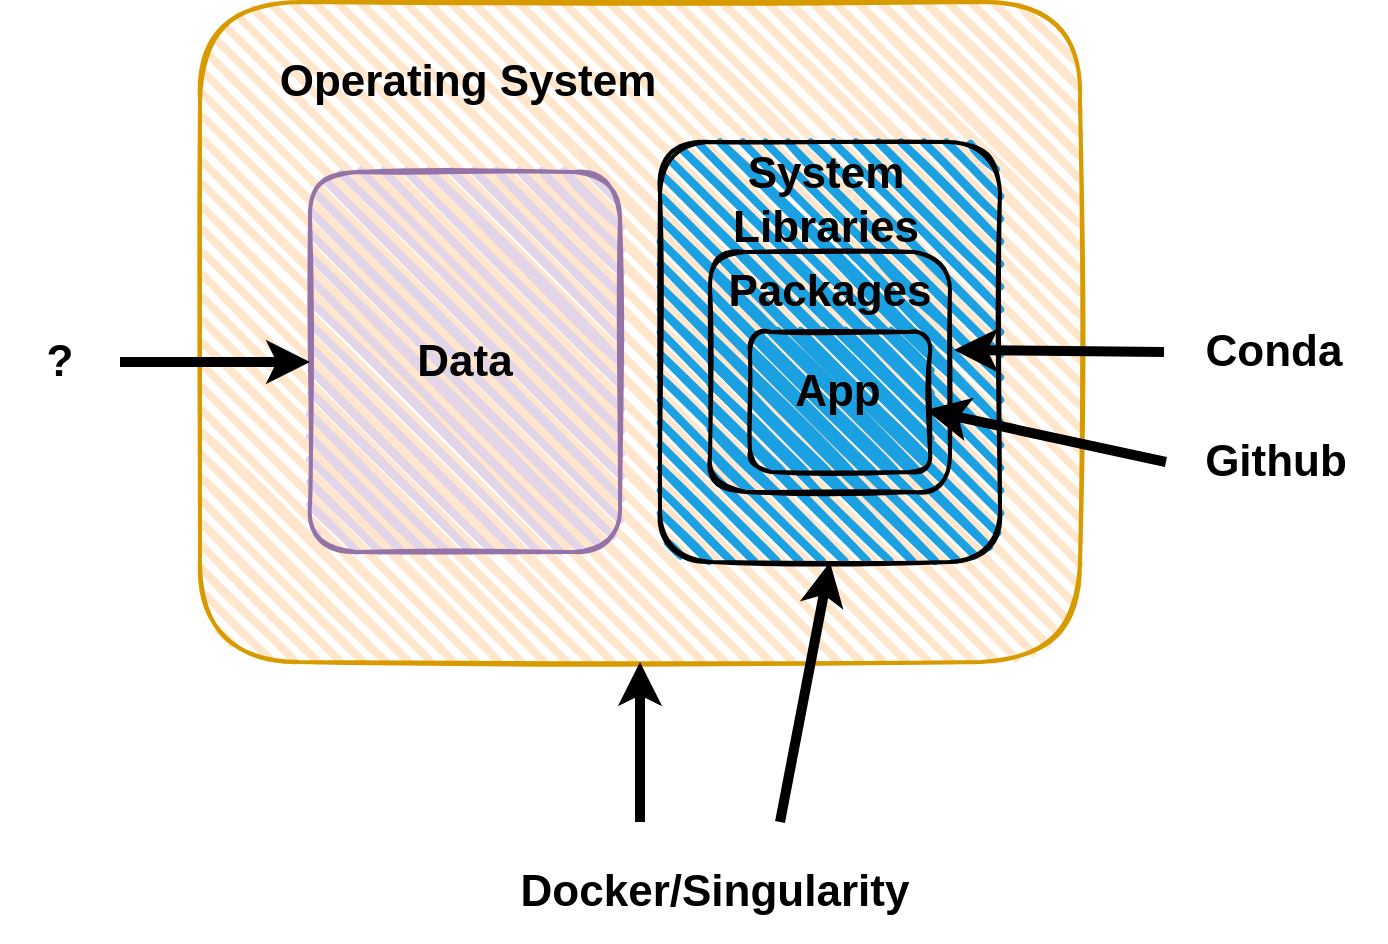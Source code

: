 <mxfile version="14.1.8" type="device"><diagram id="PF_3yQQdwSyfg04R3DZe" name="Page-1"><mxGraphModel dx="1106" dy="822" grid="1" gridSize="10" guides="1" tooltips="1" connect="1" arrows="1" fold="1" page="1" pageScale="1" pageWidth="850" pageHeight="1100" math="0" shadow="0"><root><mxCell id="0"/><mxCell id="1" parent="0"/><mxCell id="FdUQt_3D1w__WPie2QxK-5" value="" style="rounded=1;whiteSpace=wrap;html=1;strokeWidth=2;fillWeight=4;hachureGap=8;hachureAngle=45;fillColor=#ffe6cc;sketch=1;strokeColor=#d79b00;" parent="1" vertex="1"><mxGeometry x="200" y="40" width="440" height="330" as="geometry"/></mxCell><mxCell id="FdUQt_3D1w__WPie2QxK-6" value="&lt;b&gt;&lt;font style=&quot;font-size: 22px&quot;&gt;Data&lt;/font&gt;&lt;/b&gt;" style="rounded=1;whiteSpace=wrap;html=1;strokeWidth=2;fillWeight=4;hachureGap=8;hachureAngle=45;fillColor=#e1d5e7;sketch=1;strokeColor=#9673a6;" parent="1" vertex="1"><mxGeometry x="255" y="125" width="155" height="190" as="geometry"/></mxCell><mxCell id="FdUQt_3D1w__WPie2QxK-7" value="" style="rounded=1;whiteSpace=wrap;html=1;strokeWidth=2;fillWeight=4;hachureGap=8;hachureAngle=45;fillColor=#1ba1e2;sketch=1;" parent="1" vertex="1"><mxGeometry x="430" y="110" width="170" height="210" as="geometry"/></mxCell><mxCell id="FdUQt_3D1w__WPie2QxK-9" value="&lt;b&gt;&lt;font style=&quot;font-size: 22px&quot;&gt;Operating System&lt;/font&gt;&lt;/b&gt;" style="text;html=1;strokeColor=none;fillColor=none;align=center;verticalAlign=middle;whiteSpace=wrap;rounded=0;" parent="1" vertex="1"><mxGeometry x="219" y="70" width="230" height="20" as="geometry"/></mxCell><mxCell id="FdUQt_3D1w__WPie2QxK-10" value="&lt;span style=&quot;font-size: 22px&quot;&gt;&lt;b&gt;System Libraries&lt;/b&gt;&lt;/span&gt;" style="text;html=1;strokeColor=none;fillColor=none;align=center;verticalAlign=middle;whiteSpace=wrap;rounded=0;" parent="1" vertex="1"><mxGeometry x="446" y="126" width="134" height="25" as="geometry"/></mxCell><mxCell id="FdUQt_3D1w__WPie2QxK-11" value="" style="rounded=1;whiteSpace=wrap;html=1;strokeWidth=2;fillWeight=4;hachureGap=8;hachureAngle=45;fillColor=#1ba1e2;sketch=1;" parent="1" vertex="1"><mxGeometry x="455" y="165" width="120" height="120" as="geometry"/></mxCell><mxCell id="FdUQt_3D1w__WPie2QxK-12" value="&lt;b&gt;&lt;font style=&quot;font-size: 22px&quot;&gt;Packages&lt;/font&gt;&lt;/b&gt;" style="text;html=1;strokeColor=none;fillColor=none;align=center;verticalAlign=middle;whiteSpace=wrap;rounded=0;" parent="1" vertex="1"><mxGeometry x="445" y="175" width="140" height="20" as="geometry"/></mxCell><mxCell id="FdUQt_3D1w__WPie2QxK-13" value="" style="rounded=1;whiteSpace=wrap;html=1;strokeWidth=2;fillWeight=4;hachureGap=8;hachureAngle=45;fillColor=#1ba1e2;sketch=1;" parent="1" vertex="1"><mxGeometry x="475" y="205" width="90" height="70" as="geometry"/></mxCell><mxCell id="FdUQt_3D1w__WPie2QxK-14" value="&lt;b&gt;&lt;font style=&quot;font-size: 22px&quot;&gt;App&lt;/font&gt;&lt;/b&gt;" style="text;html=1;strokeColor=none;fillColor=none;align=center;verticalAlign=middle;whiteSpace=wrap;rounded=0;" parent="1" vertex="1"><mxGeometry x="449" y="225" width="140" height="20" as="geometry"/></mxCell><mxCell id="VgjTdUFErd-ZAUE5gXjQ-1" value="&lt;b&gt;&lt;font style=&quot;font-size: 22px&quot;&gt;Docker/Singularity&lt;/font&gt;&lt;/b&gt;" style="text;html=1;strokeColor=none;fillColor=none;align=center;verticalAlign=middle;whiteSpace=wrap;rounded=0;" parent="1" vertex="1"><mxGeometry x="355" y="460" width="205" height="50" as="geometry"/></mxCell><mxCell id="VgjTdUFErd-ZAUE5gXjQ-2" value="" style="endArrow=classic;html=1;entryX=0.5;entryY=1;entryDx=0;entryDy=0;strokeWidth=5;" parent="1" target="FdUQt_3D1w__WPie2QxK-5" edge="1"><mxGeometry width="50" height="50" relative="1" as="geometry"><mxPoint x="420" y="450" as="sourcePoint"/><mxPoint x="450" y="400" as="targetPoint"/></mxGeometry></mxCell><mxCell id="VgjTdUFErd-ZAUE5gXjQ-3" value="" style="endArrow=classic;html=1;entryX=0.5;entryY=1;entryDx=0;entryDy=0;strokeWidth=5;" parent="1" target="FdUQt_3D1w__WPie2QxK-7" edge="1"><mxGeometry width="50" height="50" relative="1" as="geometry"><mxPoint x="490" y="450" as="sourcePoint"/><mxPoint x="490" y="370" as="targetPoint"/></mxGeometry></mxCell><mxCell id="VgjTdUFErd-ZAUE5gXjQ-4" value="&lt;b&gt;&lt;font style=&quot;font-size: 22px&quot;&gt;Conda&lt;/font&gt;&lt;/b&gt;" style="text;html=1;strokeColor=none;fillColor=none;align=center;verticalAlign=middle;whiteSpace=wrap;rounded=0;" parent="1" vertex="1"><mxGeometry x="682" y="190" width="110" height="50" as="geometry"/></mxCell><mxCell id="VgjTdUFErd-ZAUE5gXjQ-5" value="" style="endArrow=classic;html=1;entryX=1.017;entryY=0.408;entryDx=0;entryDy=0;strokeWidth=5;exitX=0;exitY=0.5;exitDx=0;exitDy=0;entryPerimeter=0;" parent="1" source="VgjTdUFErd-ZAUE5gXjQ-4" target="FdUQt_3D1w__WPie2QxK-11" edge="1"><mxGeometry width="50" height="50" relative="1" as="geometry"><mxPoint x="430" y="460" as="sourcePoint"/><mxPoint x="430" y="380" as="targetPoint"/></mxGeometry></mxCell><mxCell id="VgjTdUFErd-ZAUE5gXjQ-6" value="&lt;span style=&quot;font-size: 22px&quot;&gt;&lt;b&gt;Github&lt;/b&gt;&lt;/span&gt;" style="text;html=1;strokeColor=none;fillColor=none;align=center;verticalAlign=middle;whiteSpace=wrap;rounded=0;" parent="1" vertex="1"><mxGeometry x="682.96" y="245" width="110" height="50" as="geometry"/></mxCell><mxCell id="VgjTdUFErd-ZAUE5gXjQ-7" value="" style="endArrow=classic;html=1;entryX=0.814;entryY=0.95;entryDx=0;entryDy=0;strokeWidth=5;exitX=0;exitY=0.5;exitDx=0;exitDy=0;entryPerimeter=0;" parent="1" source="VgjTdUFErd-ZAUE5gXjQ-6" target="FdUQt_3D1w__WPie2QxK-14" edge="1"><mxGeometry width="50" height="50" relative="1" as="geometry"><mxPoint x="442.96" y="535" as="sourcePoint"/><mxPoint x="590" y="288.96" as="targetPoint"/></mxGeometry></mxCell><mxCell id="VgjTdUFErd-ZAUE5gXjQ-8" value="&lt;b&gt;&lt;font style=&quot;font-size: 22px&quot;&gt;?&lt;/font&gt;&lt;/b&gt;" style="text;html=1;strokeColor=none;fillColor=none;align=center;verticalAlign=middle;whiteSpace=wrap;rounded=0;" parent="1" vertex="1"><mxGeometry x="100" y="195" width="60" height="50" as="geometry"/></mxCell><mxCell id="VgjTdUFErd-ZAUE5gXjQ-9" value="" style="endArrow=classic;html=1;entryX=0;entryY=0.5;entryDx=0;entryDy=0;strokeWidth=5;exitX=1;exitY=0.5;exitDx=0;exitDy=0;" parent="1" source="VgjTdUFErd-ZAUE5gXjQ-8" target="FdUQt_3D1w__WPie2QxK-6" edge="1"><mxGeometry width="50" height="50" relative="1" as="geometry"><mxPoint x="430" y="460" as="sourcePoint"/><mxPoint x="430" y="380" as="targetPoint"/></mxGeometry></mxCell></root></mxGraphModel></diagram></mxfile>